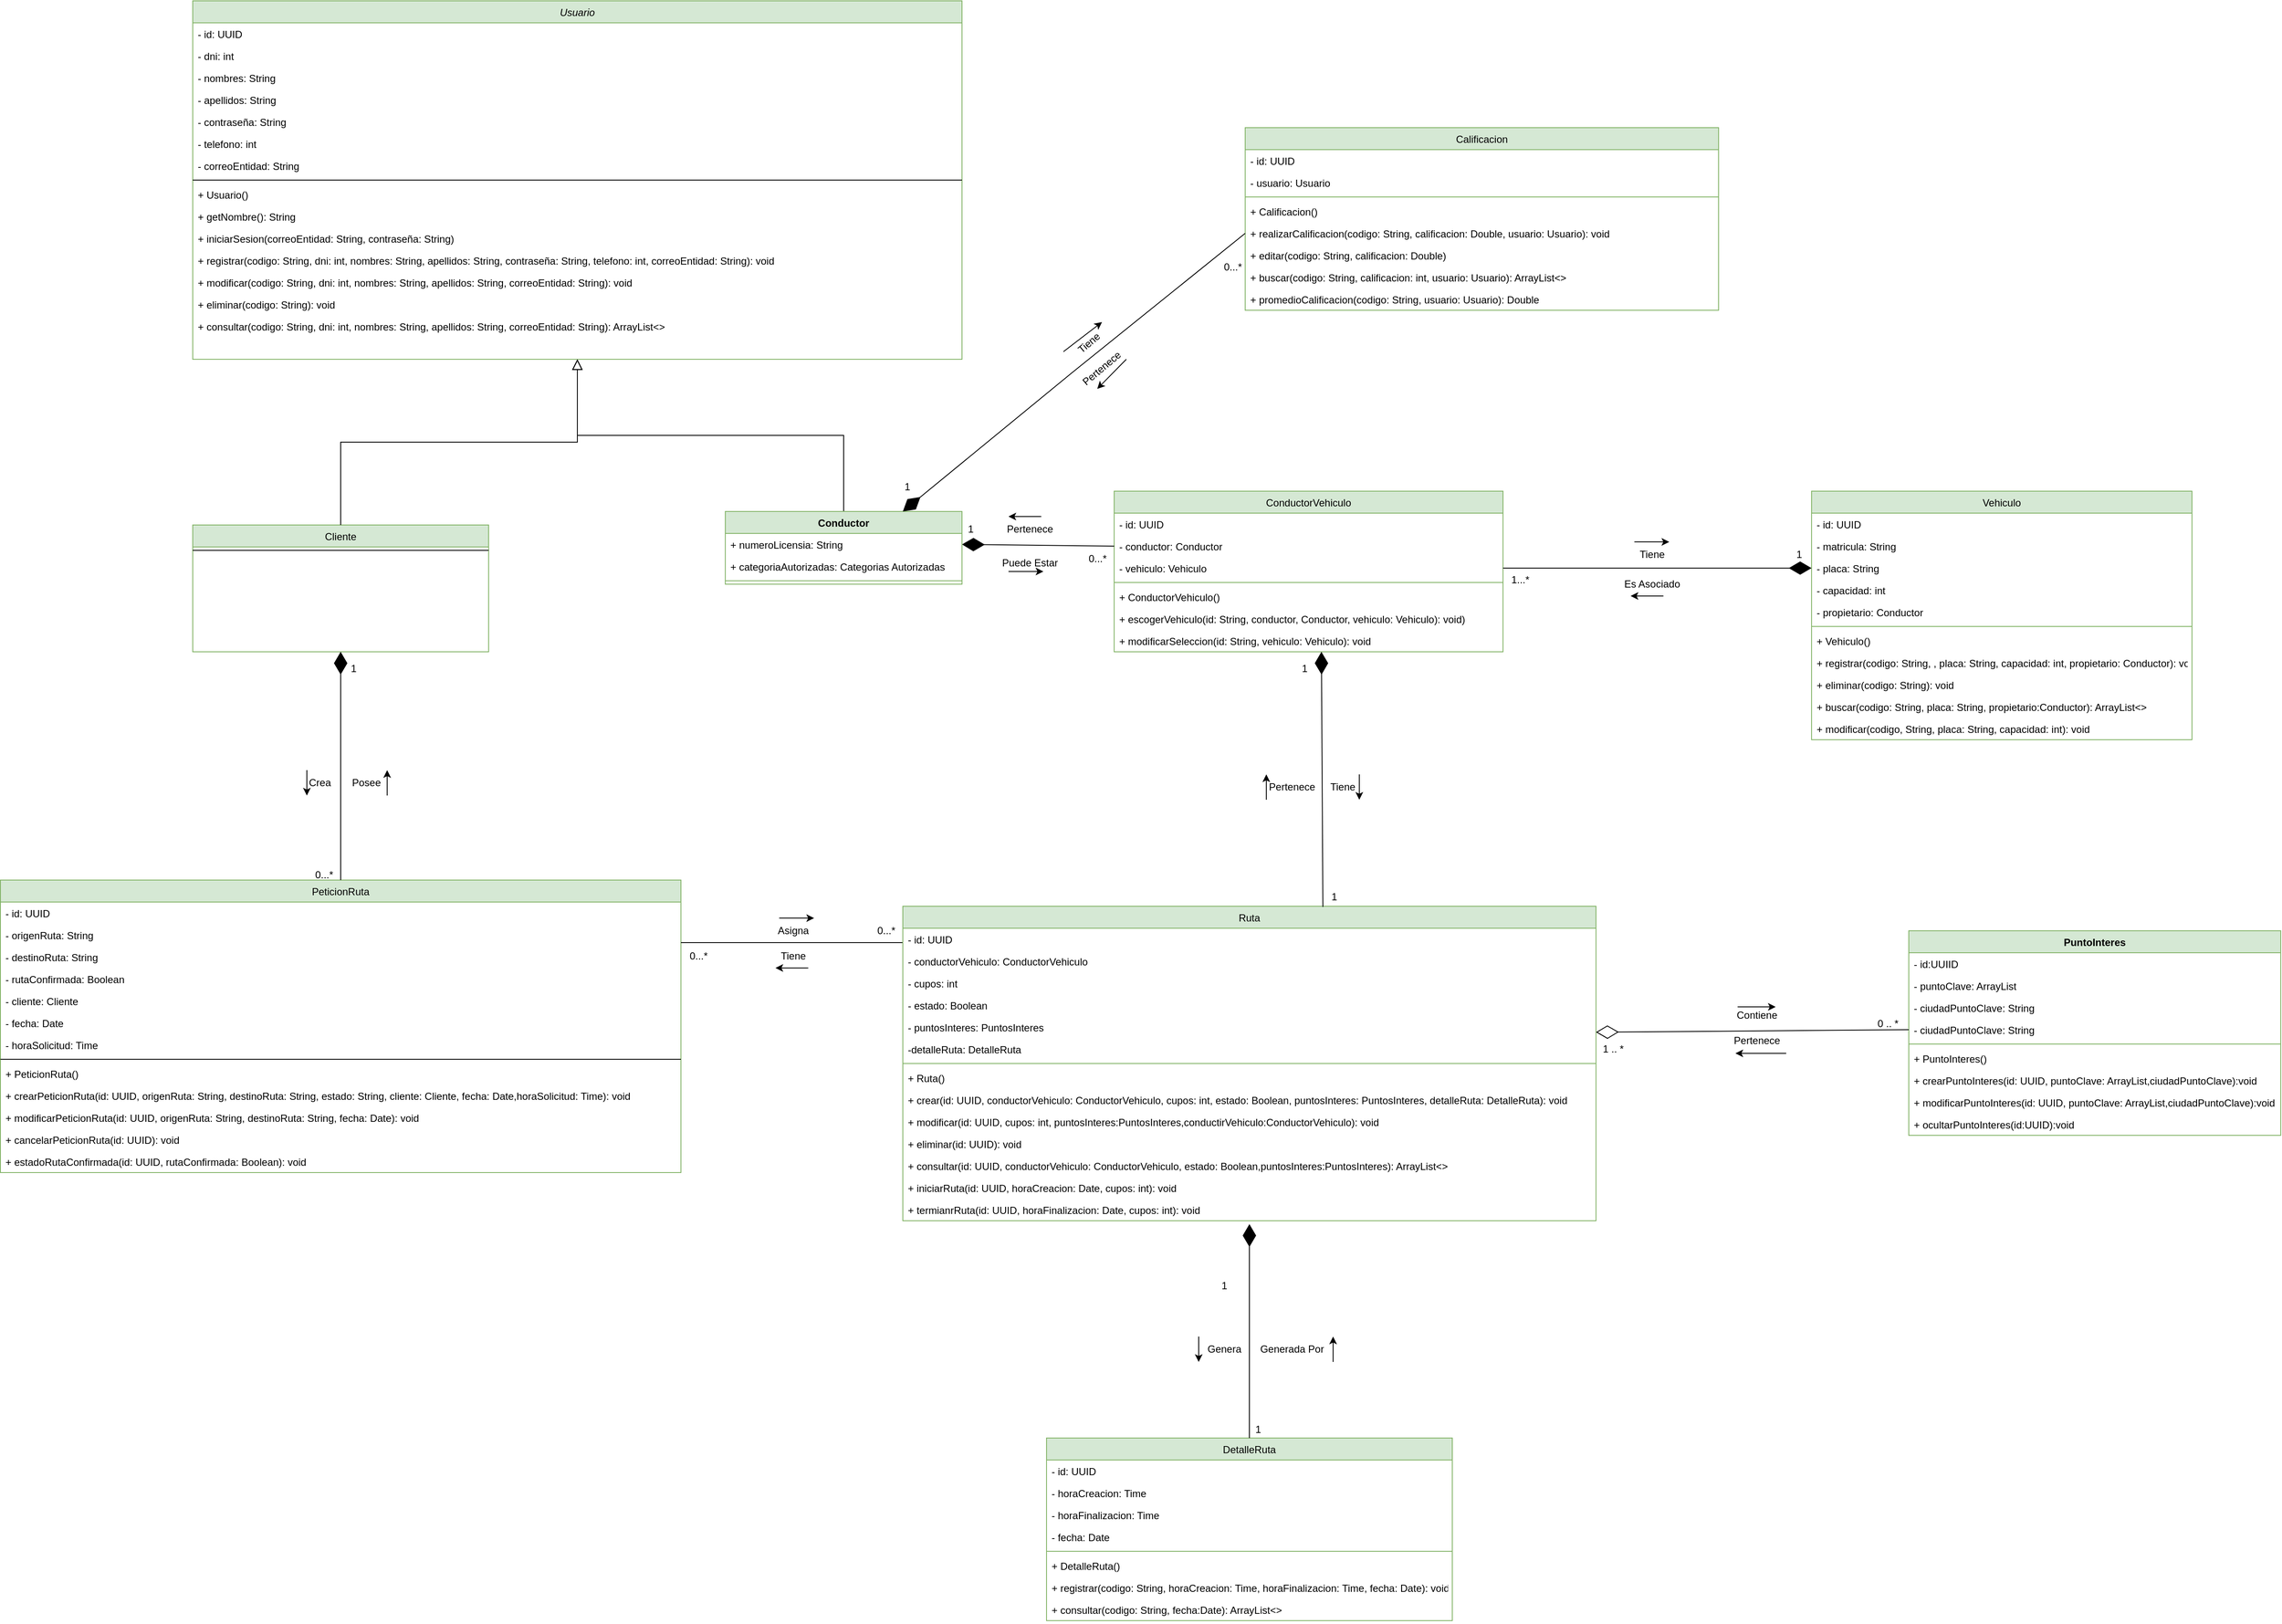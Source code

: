 <mxfile version="20.5.3" type="device"><diagram id="C5RBs43oDa-KdzZeNtuy" name="Page-1"><mxGraphModel dx="5303" dy="2088" grid="1" gridSize="10" guides="1" tooltips="1" connect="1" arrows="1" fold="1" page="1" pageScale="1" pageWidth="827" pageHeight="1169" math="0" shadow="0"><root><mxCell id="WIyWlLk6GJQsqaUBKTNV-0"/><mxCell id="WIyWlLk6GJQsqaUBKTNV-1" parent="WIyWlLk6GJQsqaUBKTNV-0"/><mxCell id="zkfFHV4jXpPFQw0GAbJ--0" value="Usuario" style="swimlane;fontStyle=2;align=center;verticalAlign=top;childLayout=stackLayout;horizontal=1;startSize=26;horizontalStack=0;resizeParent=1;resizeLast=0;collapsible=1;marginBottom=0;rounded=0;shadow=0;strokeWidth=1;fillColor=#d5e8d4;strokeColor=#82b366;" parent="WIyWlLk6GJQsqaUBKTNV-1" vertex="1"><mxGeometry x="-530" y="120" width="910" height="424" as="geometry"><mxRectangle x="230" y="140" width="160" height="26" as="alternateBounds"/></mxGeometry></mxCell><mxCell id="zkfFHV4jXpPFQw0GAbJ--1" value="- id: UUID" style="text;align=left;verticalAlign=top;spacingLeft=4;spacingRight=4;overflow=hidden;rotatable=0;points=[[0,0.5],[1,0.5]];portConstraint=eastwest;" parent="zkfFHV4jXpPFQw0GAbJ--0" vertex="1"><mxGeometry y="26" width="910" height="26" as="geometry"/></mxCell><mxCell id="zkfFHV4jXpPFQw0GAbJ--2" value="- dni: int" style="text;align=left;verticalAlign=top;spacingLeft=4;spacingRight=4;overflow=hidden;rotatable=0;points=[[0,0.5],[1,0.5]];portConstraint=eastwest;rounded=0;shadow=0;html=0;" parent="zkfFHV4jXpPFQw0GAbJ--0" vertex="1"><mxGeometry y="52" width="910" height="26" as="geometry"/></mxCell><mxCell id="zkfFHV4jXpPFQw0GAbJ--3" value="- nombres: String" style="text;align=left;verticalAlign=top;spacingLeft=4;spacingRight=4;overflow=hidden;rotatable=0;points=[[0,0.5],[1,0.5]];portConstraint=eastwest;rounded=0;shadow=0;html=0;" parent="zkfFHV4jXpPFQw0GAbJ--0" vertex="1"><mxGeometry y="78" width="910" height="26" as="geometry"/></mxCell><mxCell id="3R-56F1_WHRAlSEhKYHR-0" value="- apellidos: String" style="text;align=left;verticalAlign=top;spacingLeft=4;spacingRight=4;overflow=hidden;rotatable=0;points=[[0,0.5],[1,0.5]];portConstraint=eastwest;rounded=0;shadow=0;html=0;" parent="zkfFHV4jXpPFQw0GAbJ--0" vertex="1"><mxGeometry y="104" width="910" height="26" as="geometry"/></mxCell><mxCell id="3R-56F1_WHRAlSEhKYHR-1" value="- contraseña: String" style="text;align=left;verticalAlign=top;spacingLeft=4;spacingRight=4;overflow=hidden;rotatable=0;points=[[0,0.5],[1,0.5]];portConstraint=eastwest;rounded=0;shadow=0;html=0;" parent="zkfFHV4jXpPFQw0GAbJ--0" vertex="1"><mxGeometry y="130" width="910" height="26" as="geometry"/></mxCell><mxCell id="3R-56F1_WHRAlSEhKYHR-3" value="- telefono: int" style="text;align=left;verticalAlign=top;spacingLeft=4;spacingRight=4;overflow=hidden;rotatable=0;points=[[0,0.5],[1,0.5]];portConstraint=eastwest;rounded=0;shadow=0;html=0;" parent="zkfFHV4jXpPFQw0GAbJ--0" vertex="1"><mxGeometry y="156" width="910" height="26" as="geometry"/></mxCell><mxCell id="3R-56F1_WHRAlSEhKYHR-4" value="- correoEntidad: String" style="text;align=left;verticalAlign=top;spacingLeft=4;spacingRight=4;overflow=hidden;rotatable=0;points=[[0,0.5],[1,0.5]];portConstraint=eastwest;rounded=0;shadow=0;html=0;" parent="zkfFHV4jXpPFQw0GAbJ--0" vertex="1"><mxGeometry y="182" width="910" height="26" as="geometry"/></mxCell><mxCell id="zkfFHV4jXpPFQw0GAbJ--4" value="" style="line;html=1;strokeWidth=1;align=left;verticalAlign=middle;spacingTop=-1;spacingLeft=3;spacingRight=3;rotatable=0;labelPosition=right;points=[];portConstraint=eastwest;" parent="zkfFHV4jXpPFQw0GAbJ--0" vertex="1"><mxGeometry y="208" width="910" height="8" as="geometry"/></mxCell><mxCell id="zkfFHV4jXpPFQw0GAbJ--5" value="+ Usuario()" style="text;align=left;verticalAlign=top;spacingLeft=4;spacingRight=4;overflow=hidden;rotatable=0;points=[[0,0.5],[1,0.5]];portConstraint=eastwest;" parent="zkfFHV4jXpPFQw0GAbJ--0" vertex="1"><mxGeometry y="216" width="910" height="26" as="geometry"/></mxCell><mxCell id="3R-56F1_WHRAlSEhKYHR-6" value="+ getNombre(): String" style="text;align=left;verticalAlign=top;spacingLeft=4;spacingRight=4;overflow=hidden;rotatable=0;points=[[0,0.5],[1,0.5]];portConstraint=eastwest;" parent="zkfFHV4jXpPFQw0GAbJ--0" vertex="1"><mxGeometry y="242" width="910" height="26" as="geometry"/></mxCell><mxCell id="3R-56F1_WHRAlSEhKYHR-15" value="+ iniciarSesion(correoEntidad: String, contraseña: String)" style="text;align=left;verticalAlign=top;spacingLeft=4;spacingRight=4;overflow=hidden;rotatable=0;points=[[0,0.5],[1,0.5]];portConstraint=eastwest;" parent="zkfFHV4jXpPFQw0GAbJ--0" vertex="1"><mxGeometry y="268" width="910" height="26" as="geometry"/></mxCell><mxCell id="3R-56F1_WHRAlSEhKYHR-7" value="+ registrar(codigo: String, dni: int, nombres: String, apellidos: String, contraseña: String, telefono: int, correoEntidad: String): void" style="text;align=left;verticalAlign=top;spacingLeft=4;spacingRight=4;overflow=hidden;rotatable=0;points=[[0,0.5],[1,0.5]];portConstraint=eastwest;" parent="zkfFHV4jXpPFQw0GAbJ--0" vertex="1"><mxGeometry y="294" width="910" height="26" as="geometry"/></mxCell><mxCell id="3R-56F1_WHRAlSEhKYHR-9" value="+ modificar(codigo: String, dni: int, nombres: String, apellidos: String, correoEntidad: String): void" style="text;align=left;verticalAlign=top;spacingLeft=4;spacingRight=4;overflow=hidden;rotatable=0;points=[[0,0.5],[1,0.5]];portConstraint=eastwest;" parent="zkfFHV4jXpPFQw0GAbJ--0" vertex="1"><mxGeometry y="320" width="910" height="26" as="geometry"/></mxCell><mxCell id="3R-56F1_WHRAlSEhKYHR-8" value="+ eliminar(codigo: String): void" style="text;align=left;verticalAlign=top;spacingLeft=4;spacingRight=4;overflow=hidden;rotatable=0;points=[[0,0.5],[1,0.5]];portConstraint=eastwest;" parent="zkfFHV4jXpPFQw0GAbJ--0" vertex="1"><mxGeometry y="346" width="910" height="26" as="geometry"/></mxCell><mxCell id="3R-56F1_WHRAlSEhKYHR-10" value="+ consultar(codigo: String, dni: int, nombres: String, apellidos: String, correoEntidad: String): ArrayList&lt;&gt;" style="text;align=left;verticalAlign=top;spacingLeft=4;spacingRight=4;overflow=hidden;rotatable=0;points=[[0,0.5],[1,0.5]];portConstraint=eastwest;" parent="zkfFHV4jXpPFQw0GAbJ--0" vertex="1"><mxGeometry y="372" width="910" height="26" as="geometry"/></mxCell><mxCell id="zkfFHV4jXpPFQw0GAbJ--6" value="Cliente" style="swimlane;fontStyle=0;align=center;verticalAlign=top;childLayout=stackLayout;horizontal=1;startSize=26;horizontalStack=0;resizeParent=1;resizeLast=0;collapsible=1;marginBottom=0;rounded=0;shadow=0;strokeWidth=1;fillColor=#d5e8d4;strokeColor=#82b366;" parent="WIyWlLk6GJQsqaUBKTNV-1" vertex="1"><mxGeometry x="-530" y="740" width="350" height="150" as="geometry"><mxRectangle x="130" y="380" width="160" height="26" as="alternateBounds"/></mxGeometry></mxCell><mxCell id="zkfFHV4jXpPFQw0GAbJ--9" value="" style="line;html=1;strokeWidth=1;align=left;verticalAlign=middle;spacingTop=-1;spacingLeft=3;spacingRight=3;rotatable=0;labelPosition=right;points=[];portConstraint=eastwest;" parent="zkfFHV4jXpPFQw0GAbJ--6" vertex="1"><mxGeometry y="26" width="350" height="8" as="geometry"/></mxCell><mxCell id="zkfFHV4jXpPFQw0GAbJ--12" value="" style="endArrow=block;endSize=10;endFill=0;shadow=0;strokeWidth=1;rounded=0;edgeStyle=elbowEdgeStyle;elbow=vertical;" parent="WIyWlLk6GJQsqaUBKTNV-1" source="zkfFHV4jXpPFQw0GAbJ--6" target="zkfFHV4jXpPFQw0GAbJ--0" edge="1"><mxGeometry width="160" relative="1" as="geometry"><mxPoint x="200" y="203" as="sourcePoint"/><mxPoint x="200" y="203" as="targetPoint"/></mxGeometry></mxCell><mxCell id="zkfFHV4jXpPFQw0GAbJ--16" value="" style="endArrow=block;endSize=10;endFill=0;shadow=0;strokeWidth=1;rounded=0;edgeStyle=elbowEdgeStyle;elbow=vertical;exitX=0.5;exitY=0;exitDx=0;exitDy=0;" parent="WIyWlLk6GJQsqaUBKTNV-1" source="3qXizPnFbH6airNaKac8-0" target="zkfFHV4jXpPFQw0GAbJ--0" edge="1"><mxGeometry width="160" relative="1" as="geometry"><mxPoint x="300.0" y="740" as="sourcePoint"/><mxPoint x="310" y="271" as="targetPoint"/></mxGeometry></mxCell><mxCell id="zkfFHV4jXpPFQw0GAbJ--17" value="PeticionRuta" style="swimlane;fontStyle=0;align=center;verticalAlign=top;childLayout=stackLayout;horizontal=1;startSize=26;horizontalStack=0;resizeParent=1;resizeLast=0;collapsible=1;marginBottom=0;rounded=0;shadow=0;strokeWidth=1;fillColor=#d5e8d4;strokeColor=#82b366;" parent="WIyWlLk6GJQsqaUBKTNV-1" vertex="1"><mxGeometry x="-757.5" y="1160" width="805" height="346" as="geometry"><mxRectangle x="550" y="140" width="160" height="26" as="alternateBounds"/></mxGeometry></mxCell><mxCell id="zkfFHV4jXpPFQw0GAbJ--18" value="- id: UUID" style="text;align=left;verticalAlign=top;spacingLeft=4;spacingRight=4;overflow=hidden;rotatable=0;points=[[0,0.5],[1,0.5]];portConstraint=eastwest;" parent="zkfFHV4jXpPFQw0GAbJ--17" vertex="1"><mxGeometry y="26" width="805" height="26" as="geometry"/></mxCell><mxCell id="zkfFHV4jXpPFQw0GAbJ--19" value="- origenRuta: String" style="text;align=left;verticalAlign=top;spacingLeft=4;spacingRight=4;overflow=hidden;rotatable=0;points=[[0,0.5],[1,0.5]];portConstraint=eastwest;rounded=0;shadow=0;html=0;" parent="zkfFHV4jXpPFQw0GAbJ--17" vertex="1"><mxGeometry y="52" width="805" height="26" as="geometry"/></mxCell><mxCell id="zkfFHV4jXpPFQw0GAbJ--20" value="- destinoRuta: String     &#10;    &#10;" style="text;align=left;verticalAlign=top;spacingLeft=4;spacingRight=4;overflow=hidden;rotatable=0;points=[[0,0.5],[1,0.5]];portConstraint=eastwest;rounded=0;shadow=0;html=0;" parent="zkfFHV4jXpPFQw0GAbJ--17" vertex="1"><mxGeometry y="78" width="805" height="26" as="geometry"/></mxCell><mxCell id="zkfFHV4jXpPFQw0GAbJ--21" value="- rutaConfirmada: Boolean" style="text;align=left;verticalAlign=top;spacingLeft=4;spacingRight=4;overflow=hidden;rotatable=0;points=[[0,0.5],[1,0.5]];portConstraint=eastwest;rounded=0;shadow=0;html=0;" parent="zkfFHV4jXpPFQw0GAbJ--17" vertex="1"><mxGeometry y="104" width="805" height="26" as="geometry"/></mxCell><mxCell id="uch-kw_WFLSVAA18YsrX-3" value="- cliente: Cliente" style="text;align=left;verticalAlign=top;spacingLeft=4;spacingRight=4;overflow=hidden;rotatable=0;points=[[0,0.5],[1,0.5]];portConstraint=eastwest;rounded=0;shadow=0;html=0;" parent="zkfFHV4jXpPFQw0GAbJ--17" vertex="1"><mxGeometry y="130" width="805" height="26" as="geometry"/></mxCell><mxCell id="3qXizPnFbH6airNaKac8-11" value="- fecha: Date" style="text;align=left;verticalAlign=top;spacingLeft=4;spacingRight=4;overflow=hidden;rotatable=0;points=[[0,0.5],[1,0.5]];portConstraint=eastwest;rounded=0;shadow=0;html=0;" vertex="1" parent="zkfFHV4jXpPFQw0GAbJ--17"><mxGeometry y="156" width="805" height="26" as="geometry"/></mxCell><mxCell id="uch-kw_WFLSVAA18YsrX-4" value="- horaSolicitud: Time" style="text;align=left;verticalAlign=top;spacingLeft=4;spacingRight=4;overflow=hidden;rotatable=0;points=[[0,0.5],[1,0.5]];portConstraint=eastwest;rounded=0;shadow=0;html=0;" parent="zkfFHV4jXpPFQw0GAbJ--17" vertex="1"><mxGeometry y="182" width="805" height="26" as="geometry"/></mxCell><mxCell id="zkfFHV4jXpPFQw0GAbJ--23" value="" style="line;html=1;strokeWidth=1;align=left;verticalAlign=middle;spacingTop=-1;spacingLeft=3;spacingRight=3;rotatable=0;labelPosition=right;points=[];portConstraint=eastwest;" parent="zkfFHV4jXpPFQw0GAbJ--17" vertex="1"><mxGeometry y="208" width="805" height="8" as="geometry"/></mxCell><mxCell id="uch-kw_WFLSVAA18YsrX-7" value="+ PeticionRuta()" style="text;align=left;verticalAlign=top;spacingLeft=4;spacingRight=4;overflow=hidden;rotatable=0;points=[[0,0.5],[1,0.5]];portConstraint=eastwest;" parent="zkfFHV4jXpPFQw0GAbJ--17" vertex="1"><mxGeometry y="216" width="805" height="26" as="geometry"/></mxCell><mxCell id="zkfFHV4jXpPFQw0GAbJ--24" value="+ crearPeticionRuta(id: UUID, origenRuta: String, destinoRuta: String, estado: String, cliente: Cliente, fecha: Date,horaSolicitud: Time): void" style="text;align=left;verticalAlign=top;spacingLeft=4;spacingRight=4;overflow=hidden;rotatable=0;points=[[0,0.5],[1,0.5]];portConstraint=eastwest;" parent="zkfFHV4jXpPFQw0GAbJ--17" vertex="1"><mxGeometry y="242" width="805" height="26" as="geometry"/></mxCell><mxCell id="zkfFHV4jXpPFQw0GAbJ--25" value="+ modificarPeticionRuta(id: UUID, origenRuta: String, destinoRuta: String, fecha: Date): void" style="text;align=left;verticalAlign=top;spacingLeft=4;spacingRight=4;overflow=hidden;rotatable=0;points=[[0,0.5],[1,0.5]];portConstraint=eastwest;" parent="zkfFHV4jXpPFQw0GAbJ--17" vertex="1"><mxGeometry y="268" width="805" height="26" as="geometry"/></mxCell><mxCell id="uch-kw_WFLSVAA18YsrX-5" value="+ cancelarPeticionRuta(id: UUID): void" style="text;align=left;verticalAlign=top;spacingLeft=4;spacingRight=4;overflow=hidden;rotatable=0;points=[[0,0.5],[1,0.5]];portConstraint=eastwest;" parent="zkfFHV4jXpPFQw0GAbJ--17" vertex="1"><mxGeometry y="294" width="805" height="26" as="geometry"/></mxCell><mxCell id="uch-kw_WFLSVAA18YsrX-6" value="+ estadoRutaConfirmada(id: UUID, rutaConfirmada: Boolean): void" style="text;align=left;verticalAlign=top;spacingLeft=4;spacingRight=4;overflow=hidden;rotatable=0;points=[[0,0.5],[1,0.5]];portConstraint=eastwest;" parent="zkfFHV4jXpPFQw0GAbJ--17" vertex="1"><mxGeometry y="320" width="805" height="26" as="geometry"/></mxCell><mxCell id="3R-56F1_WHRAlSEhKYHR-16" value="" style="endArrow=diamondThin;endFill=1;endSize=24;html=1;rounded=0;exitX=0.5;exitY=0;exitDx=0;exitDy=0;entryX=0.5;entryY=1;entryDx=0;entryDy=0;" parent="WIyWlLk6GJQsqaUBKTNV-1" source="zkfFHV4jXpPFQw0GAbJ--17" target="zkfFHV4jXpPFQw0GAbJ--6" edge="1"><mxGeometry width="160" relative="1" as="geometry"><mxPoint x="-430" y="1070" as="sourcePoint"/><mxPoint x="-300" y="940" as="targetPoint"/></mxGeometry></mxCell><mxCell id="3R-56F1_WHRAlSEhKYHR-17" value="1" style="text;html=1;align=center;verticalAlign=middle;resizable=0;points=[];autosize=1;strokeColor=none;fillColor=none;" parent="WIyWlLk6GJQsqaUBKTNV-1" vertex="1"><mxGeometry x="-355" y="895" width="30" height="30" as="geometry"/></mxCell><mxCell id="3R-56F1_WHRAlSEhKYHR-18" value="0...*" style="text;html=1;align=center;verticalAlign=middle;resizable=0;points=[];autosize=1;strokeColor=none;fillColor=none;" parent="WIyWlLk6GJQsqaUBKTNV-1" vertex="1"><mxGeometry x="-395" y="1139" width="40" height="30" as="geometry"/></mxCell><mxCell id="3R-56F1_WHRAlSEhKYHR-19" value="Crea" style="text;html=1;align=center;verticalAlign=middle;resizable=0;points=[];autosize=1;strokeColor=none;fillColor=none;" parent="WIyWlLk6GJQsqaUBKTNV-1" vertex="1"><mxGeometry x="-405" y="1030" width="50" height="30" as="geometry"/></mxCell><mxCell id="uch-kw_WFLSVAA18YsrX-0" value="Posee" style="text;html=1;align=center;verticalAlign=middle;resizable=0;points=[];autosize=1;strokeColor=none;fillColor=none;" parent="WIyWlLk6GJQsqaUBKTNV-1" vertex="1"><mxGeometry x="-355" y="1030" width="60" height="30" as="geometry"/></mxCell><mxCell id="uch-kw_WFLSVAA18YsrX-1" value="" style="endArrow=classic;html=1;rounded=0;" parent="WIyWlLk6GJQsqaUBKTNV-1" edge="1"><mxGeometry width="50" height="50" relative="1" as="geometry"><mxPoint x="-300" y="1060" as="sourcePoint"/><mxPoint x="-300" y="1030" as="targetPoint"/></mxGeometry></mxCell><mxCell id="uch-kw_WFLSVAA18YsrX-2" value="" style="endArrow=classic;html=1;rounded=0;" parent="WIyWlLk6GJQsqaUBKTNV-1" edge="1"><mxGeometry width="50" height="50" relative="1" as="geometry"><mxPoint x="-395" y="1030" as="sourcePoint"/><mxPoint x="-395" y="1060" as="targetPoint"/></mxGeometry></mxCell><mxCell id="uch-kw_WFLSVAA18YsrX-12" value="" style="line;strokeWidth=1;fillColor=none;align=left;verticalAlign=middle;spacingTop=-1;spacingLeft=3;spacingRight=3;rotatable=0;labelPosition=right;points=[];portConstraint=eastwest;strokeColor=inherit;" parent="WIyWlLk6GJQsqaUBKTNV-1" vertex="1"><mxGeometry x="47.5" y="1230" width="262.5" height="8" as="geometry"/></mxCell><mxCell id="uch-kw_WFLSVAA18YsrX-13" value="Asigna" style="text;html=1;align=center;verticalAlign=middle;resizable=0;points=[];autosize=1;strokeColor=none;fillColor=none;" parent="WIyWlLk6GJQsqaUBKTNV-1" vertex="1"><mxGeometry x="150" y="1205" width="60" height="30" as="geometry"/></mxCell><mxCell id="uch-kw_WFLSVAA18YsrX-14" value="Tiene" style="text;html=1;align=center;verticalAlign=middle;resizable=0;points=[];autosize=1;strokeColor=none;fillColor=none;" parent="WIyWlLk6GJQsqaUBKTNV-1" vertex="1"><mxGeometry x="155" y="1235" width="50" height="30" as="geometry"/></mxCell><mxCell id="uch-kw_WFLSVAA18YsrX-16" value="" style="endArrow=classic;html=1;rounded=0;" parent="WIyWlLk6GJQsqaUBKTNV-1" edge="1"><mxGeometry width="50" height="50" relative="1" as="geometry"><mxPoint x="163.75" y="1205" as="sourcePoint"/><mxPoint x="205" y="1205" as="targetPoint"/></mxGeometry></mxCell><mxCell id="uch-kw_WFLSVAA18YsrX-17" value="0...*" style="text;html=1;align=center;verticalAlign=middle;resizable=0;points=[];autosize=1;strokeColor=none;fillColor=none;" parent="WIyWlLk6GJQsqaUBKTNV-1" vertex="1"><mxGeometry x="270" y="1205" width="40" height="30" as="geometry"/></mxCell><mxCell id="uch-kw_WFLSVAA18YsrX-18" value="0...*" style="text;html=1;align=center;verticalAlign=middle;resizable=0;points=[];autosize=1;strokeColor=none;fillColor=none;" parent="WIyWlLk6GJQsqaUBKTNV-1" vertex="1"><mxGeometry x="47.5" y="1235" width="40" height="30" as="geometry"/></mxCell><mxCell id="uch-kw_WFLSVAA18YsrX-19" value="" style="endArrow=classic;html=1;rounded=0;" parent="WIyWlLk6GJQsqaUBKTNV-1" edge="1"><mxGeometry width="50" height="50" relative="1" as="geometry"><mxPoint x="198.13" y="1264" as="sourcePoint"/><mxPoint x="159.38" y="1264" as="targetPoint"/></mxGeometry></mxCell><mxCell id="uch-kw_WFLSVAA18YsrX-20" value="Ruta" style="swimlane;fontStyle=0;align=center;verticalAlign=top;childLayout=stackLayout;horizontal=1;startSize=26;horizontalStack=0;resizeParent=1;resizeParentMax=0;resizeLast=0;collapsible=1;marginBottom=0;fillColor=#d5e8d4;strokeColor=#82b366;" parent="WIyWlLk6GJQsqaUBKTNV-1" vertex="1"><mxGeometry x="310" y="1191" width="820" height="372" as="geometry"/></mxCell><mxCell id="uch-kw_WFLSVAA18YsrX-21" value="- id: UUID" style="text;strokeColor=none;fillColor=none;align=left;verticalAlign=top;spacingLeft=4;spacingRight=4;overflow=hidden;rotatable=0;points=[[0,0.5],[1,0.5]];portConstraint=eastwest;" parent="uch-kw_WFLSVAA18YsrX-20" vertex="1"><mxGeometry y="26" width="820" height="26" as="geometry"/></mxCell><mxCell id="uch-kw_WFLSVAA18YsrX-24" value="- conductorVehiculo: ConductorVehiculo" style="text;strokeColor=none;fillColor=none;align=left;verticalAlign=top;spacingLeft=4;spacingRight=4;overflow=hidden;rotatable=0;points=[[0,0.5],[1,0.5]];portConstraint=eastwest;" parent="uch-kw_WFLSVAA18YsrX-20" vertex="1"><mxGeometry y="52" width="820" height="26" as="geometry"/></mxCell><mxCell id="uch-kw_WFLSVAA18YsrX-25" value="- cupos: int" style="text;strokeColor=none;fillColor=none;align=left;verticalAlign=top;spacingLeft=4;spacingRight=4;overflow=hidden;rotatable=0;points=[[0,0.5],[1,0.5]];portConstraint=eastwest;" parent="uch-kw_WFLSVAA18YsrX-20" vertex="1"><mxGeometry y="78" width="820" height="26" as="geometry"/></mxCell><mxCell id="uch-kw_WFLSVAA18YsrX-28" value="- estado: Boolean" style="text;strokeColor=none;fillColor=none;align=left;verticalAlign=top;spacingLeft=4;spacingRight=4;overflow=hidden;rotatable=0;points=[[0,0.5],[1,0.5]];portConstraint=eastwest;" parent="uch-kw_WFLSVAA18YsrX-20" vertex="1"><mxGeometry y="104" width="820" height="26" as="geometry"/></mxCell><mxCell id="3qXizPnFbH6airNaKac8-28" value="- puntosInteres: PuntosInteres" style="text;strokeColor=none;fillColor=none;align=left;verticalAlign=top;spacingLeft=4;spacingRight=4;overflow=hidden;rotatable=0;points=[[0,0.5],[1,0.5]];portConstraint=eastwest;" vertex="1" parent="uch-kw_WFLSVAA18YsrX-20"><mxGeometry y="130" width="820" height="26" as="geometry"/></mxCell><mxCell id="uch-kw_WFLSVAA18YsrX-29" value="-detalleRuta: DetalleRuta" style="text;strokeColor=none;fillColor=none;align=left;verticalAlign=top;spacingLeft=4;spacingRight=4;overflow=hidden;rotatable=0;points=[[0,0.5],[1,0.5]];portConstraint=eastwest;" parent="uch-kw_WFLSVAA18YsrX-20" vertex="1"><mxGeometry y="156" width="820" height="26" as="geometry"/></mxCell><mxCell id="uch-kw_WFLSVAA18YsrX-22" value="" style="line;strokeWidth=1;fillColor=none;align=left;verticalAlign=middle;spacingTop=-1;spacingLeft=3;spacingRight=3;rotatable=0;labelPosition=right;points=[];portConstraint=eastwest;strokeColor=inherit;" parent="uch-kw_WFLSVAA18YsrX-20" vertex="1"><mxGeometry y="182" width="820" height="8" as="geometry"/></mxCell><mxCell id="uch-kw_WFLSVAA18YsrX-23" value="+ Ruta()" style="text;strokeColor=none;fillColor=none;align=left;verticalAlign=top;spacingLeft=4;spacingRight=4;overflow=hidden;rotatable=0;points=[[0,0.5],[1,0.5]];portConstraint=eastwest;" parent="uch-kw_WFLSVAA18YsrX-20" vertex="1"><mxGeometry y="190" width="820" height="26" as="geometry"/></mxCell><mxCell id="uch-kw_WFLSVAA18YsrX-31" value="+ crear(id: UUID, conductorVehiculo: ConductorVehiculo, cupos: int, estado: Boolean, puntosInteres: PuntosInteres, detalleRuta: DetalleRuta): void" style="text;strokeColor=none;fillColor=none;align=left;verticalAlign=top;spacingLeft=4;spacingRight=4;overflow=hidden;rotatable=0;points=[[0,0.5],[1,0.5]];portConstraint=eastwest;" parent="uch-kw_WFLSVAA18YsrX-20" vertex="1"><mxGeometry y="216" width="820" height="26" as="geometry"/></mxCell><mxCell id="uch-kw_WFLSVAA18YsrX-32" value="+ modificar(id: UUID, cupos: int, puntosInteres:PuntosInteres,conductirVehiculo:ConductorVehiculo): void" style="text;strokeColor=none;fillColor=none;align=left;verticalAlign=top;spacingLeft=4;spacingRight=4;overflow=hidden;rotatable=0;points=[[0,0.5],[1,0.5]];portConstraint=eastwest;" parent="uch-kw_WFLSVAA18YsrX-20" vertex="1"><mxGeometry y="242" width="820" height="26" as="geometry"/></mxCell><mxCell id="uch-kw_WFLSVAA18YsrX-33" value="+ eliminar(id: UUID): void" style="text;strokeColor=none;fillColor=none;align=left;verticalAlign=top;spacingLeft=4;spacingRight=4;overflow=hidden;rotatable=0;points=[[0,0.5],[1,0.5]];portConstraint=eastwest;" parent="uch-kw_WFLSVAA18YsrX-20" vertex="1"><mxGeometry y="268" width="820" height="26" as="geometry"/></mxCell><mxCell id="uch-kw_WFLSVAA18YsrX-34" value="+ consultar(id: UUID, conductorVehiculo: ConductorVehiculo, estado: Boolean,puntosInteres:PuntosInteres): ArrayList&lt;&gt;" style="text;strokeColor=none;fillColor=none;align=left;verticalAlign=top;spacingLeft=4;spacingRight=4;overflow=hidden;rotatable=0;points=[[0,0.5],[1,0.5]];portConstraint=eastwest;" parent="uch-kw_WFLSVAA18YsrX-20" vertex="1"><mxGeometry y="294" width="820" height="26" as="geometry"/></mxCell><mxCell id="uch-kw_WFLSVAA18YsrX-35" value="+ iniciarRuta(id: UUID, horaCreacion: Date, cupos: int): void" style="text;strokeColor=none;fillColor=none;align=left;verticalAlign=top;spacingLeft=4;spacingRight=4;overflow=hidden;rotatable=0;points=[[0,0.5],[1,0.5]];portConstraint=eastwest;" parent="uch-kw_WFLSVAA18YsrX-20" vertex="1"><mxGeometry y="320" width="820" height="26" as="geometry"/></mxCell><mxCell id="uch-kw_WFLSVAA18YsrX-36" value="+ termianrRuta(id: UUID, horaFinalizacion: Date, cupos: int): void" style="text;strokeColor=none;fillColor=none;align=left;verticalAlign=top;spacingLeft=4;spacingRight=4;overflow=hidden;rotatable=0;points=[[0,0.5],[1,0.5]];portConstraint=eastwest;" parent="uch-kw_WFLSVAA18YsrX-20" vertex="1"><mxGeometry y="346" width="820" height="26" as="geometry"/></mxCell><mxCell id="uch-kw_WFLSVAA18YsrX-55" value="ConductorVehiculo" style="swimlane;fontStyle=0;align=center;verticalAlign=top;childLayout=stackLayout;horizontal=1;startSize=26;horizontalStack=0;resizeParent=1;resizeParentMax=0;resizeLast=0;collapsible=1;marginBottom=0;fillColor=#d5e8d4;strokeColor=#82b366;" parent="WIyWlLk6GJQsqaUBKTNV-1" vertex="1"><mxGeometry x="560" y="700" width="460" height="190" as="geometry"/></mxCell><mxCell id="uch-kw_WFLSVAA18YsrX-56" value="- id: UUID" style="text;strokeColor=none;fillColor=none;align=left;verticalAlign=top;spacingLeft=4;spacingRight=4;overflow=hidden;rotatable=0;points=[[0,0.5],[1,0.5]];portConstraint=eastwest;" parent="uch-kw_WFLSVAA18YsrX-55" vertex="1"><mxGeometry y="26" width="460" height="26" as="geometry"/></mxCell><mxCell id="uch-kw_WFLSVAA18YsrX-59" value="- conductor: Conductor" style="text;strokeColor=none;fillColor=none;align=left;verticalAlign=top;spacingLeft=4;spacingRight=4;overflow=hidden;rotatable=0;points=[[0,0.5],[1,0.5]];portConstraint=eastwest;" parent="uch-kw_WFLSVAA18YsrX-55" vertex="1"><mxGeometry y="52" width="460" height="26" as="geometry"/></mxCell><mxCell id="uch-kw_WFLSVAA18YsrX-60" value="- vehiculo: Vehiculo" style="text;strokeColor=none;fillColor=none;align=left;verticalAlign=top;spacingLeft=4;spacingRight=4;overflow=hidden;rotatable=0;points=[[0,0.5],[1,0.5]];portConstraint=eastwest;" parent="uch-kw_WFLSVAA18YsrX-55" vertex="1"><mxGeometry y="78" width="460" height="26" as="geometry"/></mxCell><mxCell id="uch-kw_WFLSVAA18YsrX-57" value="" style="line;strokeWidth=1;fillColor=none;align=left;verticalAlign=middle;spacingTop=-1;spacingLeft=3;spacingRight=3;rotatable=0;labelPosition=right;points=[];portConstraint=eastwest;strokeColor=inherit;" parent="uch-kw_WFLSVAA18YsrX-55" vertex="1"><mxGeometry y="104" width="460" height="8" as="geometry"/></mxCell><mxCell id="uch-kw_WFLSVAA18YsrX-58" value="+ ConductorVehiculo()" style="text;strokeColor=none;fillColor=none;align=left;verticalAlign=top;spacingLeft=4;spacingRight=4;overflow=hidden;rotatable=0;points=[[0,0.5],[1,0.5]];portConstraint=eastwest;" parent="uch-kw_WFLSVAA18YsrX-55" vertex="1"><mxGeometry y="112" width="460" height="26" as="geometry"/></mxCell><mxCell id="uch-kw_WFLSVAA18YsrX-68" value="+ escogerVehiculo(id: String, conductor, Conductor, vehiculo: Vehiculo): void)" style="text;strokeColor=none;fillColor=none;align=left;verticalAlign=top;spacingLeft=4;spacingRight=4;overflow=hidden;rotatable=0;points=[[0,0.5],[1,0.5]];portConstraint=eastwest;" parent="uch-kw_WFLSVAA18YsrX-55" vertex="1"><mxGeometry y="138" width="460" height="26" as="geometry"/></mxCell><mxCell id="uch-kw_WFLSVAA18YsrX-69" value="+ modificarSeleccion(id: String, vehiculo: Vehiculo): void" style="text;strokeColor=none;fillColor=none;align=left;verticalAlign=top;spacingLeft=4;spacingRight=4;overflow=hidden;rotatable=0;points=[[0,0.5],[1,0.5]];portConstraint=eastwest;" parent="uch-kw_WFLSVAA18YsrX-55" vertex="1"><mxGeometry y="164" width="460" height="26" as="geometry"/></mxCell><mxCell id="uch-kw_WFLSVAA18YsrX-61" value="" style="endArrow=diamondThin;endFill=1;endSize=24;html=1;rounded=0;entryX=1;entryY=0.5;entryDx=0;entryDy=0;exitX=0;exitY=0.5;exitDx=0;exitDy=0;" parent="WIyWlLk6GJQsqaUBKTNV-1" source="uch-kw_WFLSVAA18YsrX-59" target="3qXizPnFbH6airNaKac8-4" edge="1"><mxGeometry width="160" relative="1" as="geometry"><mxPoint x="400" y="810" as="sourcePoint"/><mxPoint x="378.88" y="765.2" as="targetPoint"/></mxGeometry></mxCell><mxCell id="uch-kw_WFLSVAA18YsrX-62" value="Pertenece" style="text;html=1;align=center;verticalAlign=middle;resizable=0;points=[];autosize=1;strokeColor=none;fillColor=none;" parent="WIyWlLk6GJQsqaUBKTNV-1" vertex="1"><mxGeometry x="420" y="730" width="80" height="30" as="geometry"/></mxCell><mxCell id="uch-kw_WFLSVAA18YsrX-63" value="Puede Estar" style="text;html=1;align=center;verticalAlign=middle;resizable=0;points=[];autosize=1;strokeColor=none;fillColor=none;" parent="WIyWlLk6GJQsqaUBKTNV-1" vertex="1"><mxGeometry x="415" y="770" width="90" height="30" as="geometry"/></mxCell><mxCell id="uch-kw_WFLSVAA18YsrX-64" value="1" style="text;html=1;align=center;verticalAlign=middle;resizable=0;points=[];autosize=1;strokeColor=none;fillColor=none;" parent="WIyWlLk6GJQsqaUBKTNV-1" vertex="1"><mxGeometry x="375" y="730" width="30" height="30" as="geometry"/></mxCell><mxCell id="uch-kw_WFLSVAA18YsrX-65" value="0...*" style="text;html=1;align=center;verticalAlign=middle;resizable=0;points=[];autosize=1;strokeColor=none;fillColor=none;" parent="WIyWlLk6GJQsqaUBKTNV-1" vertex="1"><mxGeometry x="520" y="765" width="40" height="30" as="geometry"/></mxCell><mxCell id="uch-kw_WFLSVAA18YsrX-66" value="" style="endArrow=classic;html=1;rounded=0;" parent="WIyWlLk6GJQsqaUBKTNV-1" edge="1"><mxGeometry width="50" height="50" relative="1" as="geometry"><mxPoint x="435.0" y="795" as="sourcePoint"/><mxPoint x="476.25" y="795" as="targetPoint"/></mxGeometry></mxCell><mxCell id="uch-kw_WFLSVAA18YsrX-67" value="" style="endArrow=classic;html=1;rounded=0;" parent="WIyWlLk6GJQsqaUBKTNV-1" edge="1"><mxGeometry width="50" height="50" relative="1" as="geometry"><mxPoint x="473.75" y="730" as="sourcePoint"/><mxPoint x="435.0" y="730" as="targetPoint"/></mxGeometry></mxCell><mxCell id="uch-kw_WFLSVAA18YsrX-71" value="Vehiculo" style="swimlane;fontStyle=0;align=center;verticalAlign=top;childLayout=stackLayout;horizontal=1;startSize=26;horizontalStack=0;resizeParent=1;resizeParentMax=0;resizeLast=0;collapsible=1;marginBottom=0;fillColor=#d5e8d4;strokeColor=#82b366;" parent="WIyWlLk6GJQsqaUBKTNV-1" vertex="1"><mxGeometry x="1385" y="700" width="450" height="294" as="geometry"/></mxCell><mxCell id="uch-kw_WFLSVAA18YsrX-72" value="- id: UUID" style="text;strokeColor=none;fillColor=none;align=left;verticalAlign=top;spacingLeft=4;spacingRight=4;overflow=hidden;rotatable=0;points=[[0,0.5],[1,0.5]];portConstraint=eastwest;" parent="uch-kw_WFLSVAA18YsrX-71" vertex="1"><mxGeometry y="26" width="450" height="26" as="geometry"/></mxCell><mxCell id="uch-kw_WFLSVAA18YsrX-76" value="- matricula: String" style="text;strokeColor=none;fillColor=none;align=left;verticalAlign=top;spacingLeft=4;spacingRight=4;overflow=hidden;rotatable=0;points=[[0,0.5],[1,0.5]];portConstraint=eastwest;" parent="uch-kw_WFLSVAA18YsrX-71" vertex="1"><mxGeometry y="52" width="450" height="26" as="geometry"/></mxCell><mxCell id="uch-kw_WFLSVAA18YsrX-81" value="- placa: String" style="text;strokeColor=none;fillColor=none;align=left;verticalAlign=top;spacingLeft=4;spacingRight=4;overflow=hidden;rotatable=0;points=[[0,0.5],[1,0.5]];portConstraint=eastwest;" parent="uch-kw_WFLSVAA18YsrX-71" vertex="1"><mxGeometry y="78" width="450" height="26" as="geometry"/></mxCell><mxCell id="uch-kw_WFLSVAA18YsrX-83" value="- capacidad: int" style="text;strokeColor=none;fillColor=none;align=left;verticalAlign=top;spacingLeft=4;spacingRight=4;overflow=hidden;rotatable=0;points=[[0,0.5],[1,0.5]];portConstraint=eastwest;" parent="uch-kw_WFLSVAA18YsrX-71" vertex="1"><mxGeometry y="104" width="450" height="26" as="geometry"/></mxCell><mxCell id="3qXizPnFbH6airNaKac8-6" value="- propietario: Conductor" style="text;strokeColor=none;fillColor=none;align=left;verticalAlign=top;spacingLeft=4;spacingRight=4;overflow=hidden;rotatable=0;points=[[0,0.5],[1,0.5]];portConstraint=eastwest;" vertex="1" parent="uch-kw_WFLSVAA18YsrX-71"><mxGeometry y="130" width="450" height="26" as="geometry"/></mxCell><mxCell id="uch-kw_WFLSVAA18YsrX-73" value="" style="line;strokeWidth=1;fillColor=none;align=left;verticalAlign=middle;spacingTop=-1;spacingLeft=3;spacingRight=3;rotatable=0;labelPosition=right;points=[];portConstraint=eastwest;strokeColor=inherit;" parent="uch-kw_WFLSVAA18YsrX-71" vertex="1"><mxGeometry y="156" width="450" height="8" as="geometry"/></mxCell><mxCell id="uch-kw_WFLSVAA18YsrX-74" value="+ Vehiculo()" style="text;strokeColor=none;fillColor=none;align=left;verticalAlign=top;spacingLeft=4;spacingRight=4;overflow=hidden;rotatable=0;points=[[0,0.5],[1,0.5]];portConstraint=eastwest;" parent="uch-kw_WFLSVAA18YsrX-71" vertex="1"><mxGeometry y="164" width="450" height="26" as="geometry"/></mxCell><mxCell id="uch-kw_WFLSVAA18YsrX-84" value="+ registrar(codigo: String, , placa: String, capacidad: int, propietario: Conductor): void" style="text;strokeColor=none;fillColor=none;align=left;verticalAlign=top;spacingLeft=4;spacingRight=4;overflow=hidden;rotatable=0;points=[[0,0.5],[1,0.5]];portConstraint=eastwest;" parent="uch-kw_WFLSVAA18YsrX-71" vertex="1"><mxGeometry y="190" width="450" height="26" as="geometry"/></mxCell><mxCell id="uch-kw_WFLSVAA18YsrX-85" value="+ eliminar(codigo: String): void" style="text;strokeColor=none;fillColor=none;align=left;verticalAlign=top;spacingLeft=4;spacingRight=4;overflow=hidden;rotatable=0;points=[[0,0.5],[1,0.5]];portConstraint=eastwest;" parent="uch-kw_WFLSVAA18YsrX-71" vertex="1"><mxGeometry y="216" width="450" height="26" as="geometry"/></mxCell><mxCell id="uch-kw_WFLSVAA18YsrX-86" value="+ buscar(codigo: String, placa: String, propietario:Conductor): ArrayList&lt;&gt; " style="text;strokeColor=none;fillColor=none;align=left;verticalAlign=top;spacingLeft=4;spacingRight=4;overflow=hidden;rotatable=0;points=[[0,0.5],[1,0.5]];portConstraint=eastwest;" parent="uch-kw_WFLSVAA18YsrX-71" vertex="1"><mxGeometry y="242" width="450" height="26" as="geometry"/></mxCell><mxCell id="uch-kw_WFLSVAA18YsrX-87" value="+ modificar(codigo, String, placa: String, capacidad: int): void" style="text;strokeColor=none;fillColor=none;align=left;verticalAlign=top;spacingLeft=4;spacingRight=4;overflow=hidden;rotatable=0;points=[[0,0.5],[1,0.5]];portConstraint=eastwest;" parent="uch-kw_WFLSVAA18YsrX-71" vertex="1"><mxGeometry y="268" width="450" height="26" as="geometry"/></mxCell><mxCell id="uch-kw_WFLSVAA18YsrX-82" value="" style="endArrow=diamondThin;endFill=1;endSize=24;html=1;rounded=0;entryX=0;entryY=0.5;entryDx=0;entryDy=0;exitX=1;exitY=0.5;exitDx=0;exitDy=0;" parent="WIyWlLk6GJQsqaUBKTNV-1" source="uch-kw_WFLSVAA18YsrX-60" target="uch-kw_WFLSVAA18YsrX-81" edge="1"><mxGeometry width="160" relative="1" as="geometry"><mxPoint x="1030" y="730" as="sourcePoint"/><mxPoint x="1190" y="730" as="targetPoint"/></mxGeometry></mxCell><mxCell id="uch-kw_WFLSVAA18YsrX-89" value="Es Asociado" style="text;html=1;align=center;verticalAlign=middle;resizable=0;points=[];autosize=1;strokeColor=none;fillColor=none;" parent="WIyWlLk6GJQsqaUBKTNV-1" vertex="1"><mxGeometry x="1151" y="795" width="90" height="30" as="geometry"/></mxCell><mxCell id="uch-kw_WFLSVAA18YsrX-90" value="Tiene" style="text;html=1;align=center;verticalAlign=middle;resizable=0;points=[];autosize=1;strokeColor=none;fillColor=none;" parent="WIyWlLk6GJQsqaUBKTNV-1" vertex="1"><mxGeometry x="1171" y="760" width="50" height="30" as="geometry"/></mxCell><mxCell id="uch-kw_WFLSVAA18YsrX-91" value="" style="endArrow=classic;html=1;rounded=0;" parent="WIyWlLk6GJQsqaUBKTNV-1" edge="1"><mxGeometry width="50" height="50" relative="1" as="geometry"><mxPoint x="1209.75" y="824" as="sourcePoint"/><mxPoint x="1171" y="824" as="targetPoint"/></mxGeometry></mxCell><mxCell id="uch-kw_WFLSVAA18YsrX-92" value="" style="endArrow=classic;html=1;rounded=0;" parent="WIyWlLk6GJQsqaUBKTNV-1" edge="1"><mxGeometry width="50" height="50" relative="1" as="geometry"><mxPoint x="1175.38" y="760" as="sourcePoint"/><mxPoint x="1216.63" y="760" as="targetPoint"/></mxGeometry></mxCell><mxCell id="uch-kw_WFLSVAA18YsrX-93" value="1" style="text;html=1;align=center;verticalAlign=middle;resizable=0;points=[];autosize=1;strokeColor=none;fillColor=none;" parent="WIyWlLk6GJQsqaUBKTNV-1" vertex="1"><mxGeometry x="1355" y="760" width="30" height="30" as="geometry"/></mxCell><mxCell id="uch-kw_WFLSVAA18YsrX-94" value="1...*" style="text;html=1;align=center;verticalAlign=middle;resizable=0;points=[];autosize=1;strokeColor=none;fillColor=none;" parent="WIyWlLk6GJQsqaUBKTNV-1" vertex="1"><mxGeometry x="1020" y="790" width="40" height="30" as="geometry"/></mxCell><mxCell id="uch-kw_WFLSVAA18YsrX-115" value="DetalleRuta" style="swimlane;fontStyle=0;align=center;verticalAlign=top;childLayout=stackLayout;horizontal=1;startSize=26;horizontalStack=0;resizeParent=1;resizeParentMax=0;resizeLast=0;collapsible=1;marginBottom=0;fillColor=#d5e8d4;strokeColor=#82b366;" parent="WIyWlLk6GJQsqaUBKTNV-1" vertex="1"><mxGeometry x="480" y="1820" width="480" height="216" as="geometry"/></mxCell><mxCell id="uch-kw_WFLSVAA18YsrX-116" value="- id: UUID" style="text;strokeColor=none;fillColor=none;align=left;verticalAlign=top;spacingLeft=4;spacingRight=4;overflow=hidden;rotatable=0;points=[[0,0.5],[1,0.5]];portConstraint=eastwest;" parent="uch-kw_WFLSVAA18YsrX-115" vertex="1"><mxGeometry y="26" width="480" height="26" as="geometry"/></mxCell><mxCell id="3qXizPnFbH6airNaKac8-8" value="- horaCreacion: Time" style="text;strokeColor=none;fillColor=none;align=left;verticalAlign=top;spacingLeft=4;spacingRight=4;overflow=hidden;rotatable=0;points=[[0,0.5],[1,0.5]];portConstraint=eastwest;" vertex="1" parent="uch-kw_WFLSVAA18YsrX-115"><mxGeometry y="52" width="480" height="26" as="geometry"/></mxCell><mxCell id="3qXizPnFbH6airNaKac8-9" value="- horaFinalizacion: Time" style="text;strokeColor=none;fillColor=none;align=left;verticalAlign=top;spacingLeft=4;spacingRight=4;overflow=hidden;rotatable=0;points=[[0,0.5],[1,0.5]];portConstraint=eastwest;" vertex="1" parent="uch-kw_WFLSVAA18YsrX-115"><mxGeometry y="78" width="480" height="26" as="geometry"/></mxCell><mxCell id="3qXizPnFbH6airNaKac8-10" value="- fecha: Date" style="text;strokeColor=none;fillColor=none;align=left;verticalAlign=top;spacingLeft=4;spacingRight=4;overflow=hidden;rotatable=0;points=[[0,0.5],[1,0.5]];portConstraint=eastwest;" vertex="1" parent="uch-kw_WFLSVAA18YsrX-115"><mxGeometry y="104" width="480" height="26" as="geometry"/></mxCell><mxCell id="uch-kw_WFLSVAA18YsrX-117" value="" style="line;strokeWidth=1;fillColor=none;align=left;verticalAlign=middle;spacingTop=-1;spacingLeft=3;spacingRight=3;rotatable=0;labelPosition=right;points=[];portConstraint=eastwest;strokeColor=inherit;" parent="uch-kw_WFLSVAA18YsrX-115" vertex="1"><mxGeometry y="130" width="480" height="8" as="geometry"/></mxCell><mxCell id="uch-kw_WFLSVAA18YsrX-129" value="+ DetalleRuta()" style="text;strokeColor=none;fillColor=none;align=left;verticalAlign=top;spacingLeft=4;spacingRight=4;overflow=hidden;rotatable=0;points=[[0,0.5],[1,0.5]];portConstraint=eastwest;" parent="uch-kw_WFLSVAA18YsrX-115" vertex="1"><mxGeometry y="138" width="480" height="26" as="geometry"/></mxCell><mxCell id="uch-kw_WFLSVAA18YsrX-118" value="+ registrar(codigo: String, horaCreacion: Time, horaFinalizacion: Time, fecha: Date): void" style="text;strokeColor=none;fillColor=none;align=left;verticalAlign=top;spacingLeft=4;spacingRight=4;overflow=hidden;rotatable=0;points=[[0,0.5],[1,0.5]];portConstraint=eastwest;" parent="uch-kw_WFLSVAA18YsrX-115" vertex="1"><mxGeometry y="164" width="480" height="26" as="geometry"/></mxCell><mxCell id="uch-kw_WFLSVAA18YsrX-128" value="+ consultar(codigo: String, fecha:Date): ArrayList&lt;&gt;" style="text;strokeColor=none;fillColor=none;align=left;verticalAlign=top;spacingLeft=4;spacingRight=4;overflow=hidden;rotatable=0;points=[[0,0.5],[1,0.5]];portConstraint=eastwest;" parent="uch-kw_WFLSVAA18YsrX-115" vertex="1"><mxGeometry y="190" width="480" height="26" as="geometry"/></mxCell><mxCell id="uch-kw_WFLSVAA18YsrX-130" value="" style="endArrow=diamondThin;endFill=1;endSize=24;html=1;rounded=0;entryX=0.533;entryY=1;entryDx=0;entryDy=0;entryPerimeter=0;exitX=0.606;exitY=0.002;exitDx=0;exitDy=0;exitPerimeter=0;" parent="WIyWlLk6GJQsqaUBKTNV-1" source="uch-kw_WFLSVAA18YsrX-20" target="uch-kw_WFLSVAA18YsrX-69" edge="1"><mxGeometry width="160" relative="1" as="geometry"><mxPoint x="670" y="1120" as="sourcePoint"/><mxPoint x="830" y="1120" as="targetPoint"/></mxGeometry></mxCell><mxCell id="uch-kw_WFLSVAA18YsrX-131" value="Tiene" style="text;html=1;align=center;verticalAlign=middle;resizable=0;points=[];autosize=1;strokeColor=none;fillColor=none;" parent="WIyWlLk6GJQsqaUBKTNV-1" vertex="1"><mxGeometry x="805" y="1035" width="50" height="30" as="geometry"/></mxCell><mxCell id="uch-kw_WFLSVAA18YsrX-132" value="Pertenece" style="text;html=1;align=center;verticalAlign=middle;resizable=0;points=[];autosize=1;strokeColor=none;fillColor=none;" parent="WIyWlLk6GJQsqaUBKTNV-1" vertex="1"><mxGeometry x="730" y="1035" width="80" height="30" as="geometry"/></mxCell><mxCell id="uch-kw_WFLSVAA18YsrX-133" value="" style="endArrow=classic;html=1;rounded=0;" parent="WIyWlLk6GJQsqaUBKTNV-1" edge="1"><mxGeometry width="50" height="50" relative="1" as="geometry"><mxPoint x="740" y="1065" as="sourcePoint"/><mxPoint x="740" y="1035" as="targetPoint"/></mxGeometry></mxCell><mxCell id="uch-kw_WFLSVAA18YsrX-134" value="" style="endArrow=classic;html=1;rounded=0;" parent="WIyWlLk6GJQsqaUBKTNV-1" edge="1"><mxGeometry width="50" height="50" relative="1" as="geometry"><mxPoint x="850" y="1035" as="sourcePoint"/><mxPoint x="850" y="1065" as="targetPoint"/></mxGeometry></mxCell><mxCell id="uch-kw_WFLSVAA18YsrX-135" value="1" style="text;html=1;align=center;verticalAlign=middle;resizable=0;points=[];autosize=1;strokeColor=none;fillColor=none;" parent="WIyWlLk6GJQsqaUBKTNV-1" vertex="1"><mxGeometry x="770" y="895" width="30" height="30" as="geometry"/></mxCell><mxCell id="uch-kw_WFLSVAA18YsrX-136" value="1" style="text;html=1;align=center;verticalAlign=middle;resizable=0;points=[];autosize=1;strokeColor=none;fillColor=none;" parent="WIyWlLk6GJQsqaUBKTNV-1" vertex="1"><mxGeometry x="805" y="1165" width="30" height="30" as="geometry"/></mxCell><mxCell id="uch-kw_WFLSVAA18YsrX-137" value="" style="endArrow=diamondThin;endFill=1;endSize=24;html=1;rounded=0;entryX=0.5;entryY=1.154;entryDx=0;entryDy=0;entryPerimeter=0;exitX=0.5;exitY=0;exitDx=0;exitDy=0;" parent="WIyWlLk6GJQsqaUBKTNV-1" source="uch-kw_WFLSVAA18YsrX-115" target="uch-kw_WFLSVAA18YsrX-36" edge="1"><mxGeometry width="160" relative="1" as="geometry"><mxPoint x="720" y="1690" as="sourcePoint"/><mxPoint x="880" y="1690" as="targetPoint"/></mxGeometry></mxCell><mxCell id="uch-kw_WFLSVAA18YsrX-138" value="1" style="text;html=1;align=center;verticalAlign=middle;resizable=0;points=[];autosize=1;strokeColor=none;fillColor=none;" parent="WIyWlLk6GJQsqaUBKTNV-1" vertex="1"><mxGeometry x="675" y="1625" width="30" height="30" as="geometry"/></mxCell><mxCell id="uch-kw_WFLSVAA18YsrX-139" value="1" style="text;html=1;align=center;verticalAlign=middle;resizable=0;points=[];autosize=1;strokeColor=none;fillColor=none;" parent="WIyWlLk6GJQsqaUBKTNV-1" vertex="1"><mxGeometry x="715" y="1795" width="30" height="30" as="geometry"/></mxCell><mxCell id="uch-kw_WFLSVAA18YsrX-140" value="Generada Por" style="text;html=1;align=center;verticalAlign=middle;resizable=0;points=[];autosize=1;strokeColor=none;fillColor=none;" parent="WIyWlLk6GJQsqaUBKTNV-1" vertex="1"><mxGeometry x="720" y="1700" width="100" height="30" as="geometry"/></mxCell><mxCell id="uch-kw_WFLSVAA18YsrX-141" value="Genera" style="text;html=1;align=center;verticalAlign=middle;resizable=0;points=[];autosize=1;strokeColor=none;fillColor=none;" parent="WIyWlLk6GJQsqaUBKTNV-1" vertex="1"><mxGeometry x="660" y="1700" width="60" height="30" as="geometry"/></mxCell><mxCell id="uch-kw_WFLSVAA18YsrX-142" value="" style="endArrow=classic;html=1;rounded=0;" parent="WIyWlLk6GJQsqaUBKTNV-1" edge="1"><mxGeometry width="50" height="50" relative="1" as="geometry"><mxPoint x="819" y="1730" as="sourcePoint"/><mxPoint x="819" y="1700" as="targetPoint"/></mxGeometry></mxCell><mxCell id="uch-kw_WFLSVAA18YsrX-143" value="" style="endArrow=classic;html=1;rounded=0;" parent="WIyWlLk6GJQsqaUBKTNV-1" edge="1"><mxGeometry width="50" height="50" relative="1" as="geometry"><mxPoint x="660" y="1700" as="sourcePoint"/><mxPoint x="660" y="1730" as="targetPoint"/></mxGeometry></mxCell><mxCell id="3qXizPnFbH6airNaKac8-0" value="Conductor" style="swimlane;fontStyle=1;align=center;verticalAlign=top;childLayout=stackLayout;horizontal=1;startSize=26;horizontalStack=0;resizeParent=1;resizeParentMax=0;resizeLast=0;collapsible=1;marginBottom=0;fillColor=#d5e8d4;strokeColor=#82b366;" vertex="1" parent="WIyWlLk6GJQsqaUBKTNV-1"><mxGeometry x="100" y="724" width="280" height="86" as="geometry"/></mxCell><mxCell id="3qXizPnFbH6airNaKac8-4" value="+ numeroLicensia: String" style="text;strokeColor=none;fillColor=none;align=left;verticalAlign=top;spacingLeft=4;spacingRight=4;overflow=hidden;rotatable=0;points=[[0,0.5],[1,0.5]];portConstraint=eastwest;" vertex="1" parent="3qXizPnFbH6airNaKac8-0"><mxGeometry y="26" width="280" height="26" as="geometry"/></mxCell><mxCell id="3qXizPnFbH6airNaKac8-1" value="+ categoriaAutorizadas: Categorias Autorizadas" style="text;strokeColor=none;fillColor=none;align=left;verticalAlign=top;spacingLeft=4;spacingRight=4;overflow=hidden;rotatable=0;points=[[0,0.5],[1,0.5]];portConstraint=eastwest;" vertex="1" parent="3qXizPnFbH6airNaKac8-0"><mxGeometry y="52" width="280" height="26" as="geometry"/></mxCell><mxCell id="3qXizPnFbH6airNaKac8-2" value="" style="line;strokeWidth=1;fillColor=none;align=left;verticalAlign=middle;spacingTop=-1;spacingLeft=3;spacingRight=3;rotatable=0;labelPosition=right;points=[];portConstraint=eastwest;strokeColor=inherit;" vertex="1" parent="3qXizPnFbH6airNaKac8-0"><mxGeometry y="78" width="280" height="8" as="geometry"/></mxCell><mxCell id="3qXizPnFbH6airNaKac8-12" value="Calificacion" style="swimlane;fontStyle=0;align=center;verticalAlign=top;childLayout=stackLayout;horizontal=1;startSize=26;horizontalStack=0;resizeParent=1;resizeParentMax=0;resizeLast=0;collapsible=1;marginBottom=0;fillColor=#d5e8d4;strokeColor=#82b366;" vertex="1" parent="WIyWlLk6GJQsqaUBKTNV-1"><mxGeometry x="715" y="270" width="560" height="216" as="geometry"/></mxCell><mxCell id="3qXizPnFbH6airNaKac8-13" value="- id: UUID" style="text;strokeColor=none;fillColor=none;align=left;verticalAlign=top;spacingLeft=4;spacingRight=4;overflow=hidden;rotatable=0;points=[[0,0.5],[1,0.5]];portConstraint=eastwest;" vertex="1" parent="3qXizPnFbH6airNaKac8-12"><mxGeometry y="26" width="560" height="26" as="geometry"/></mxCell><mxCell id="3qXizPnFbH6airNaKac8-14" value="- usuario: Usuario" style="text;strokeColor=none;fillColor=none;align=left;verticalAlign=top;spacingLeft=4;spacingRight=4;overflow=hidden;rotatable=0;points=[[0,0.5],[1,0.5]];portConstraint=eastwest;" vertex="1" parent="3qXizPnFbH6airNaKac8-12"><mxGeometry y="52" width="560" height="26" as="geometry"/></mxCell><mxCell id="3qXizPnFbH6airNaKac8-15" value="" style="line;strokeWidth=1;fillColor=none;align=left;verticalAlign=middle;spacingTop=-1;spacingLeft=3;spacingRight=3;rotatable=0;labelPosition=right;points=[];portConstraint=eastwest;strokeColor=inherit;" vertex="1" parent="3qXizPnFbH6airNaKac8-12"><mxGeometry y="78" width="560" height="8" as="geometry"/></mxCell><mxCell id="3qXizPnFbH6airNaKac8-16" value="+ Calificacion()" style="text;strokeColor=none;fillColor=none;align=left;verticalAlign=top;spacingLeft=4;spacingRight=4;overflow=hidden;rotatable=0;points=[[0,0.5],[1,0.5]];portConstraint=eastwest;" vertex="1" parent="3qXizPnFbH6airNaKac8-12"><mxGeometry y="86" width="560" height="26" as="geometry"/></mxCell><mxCell id="3qXizPnFbH6airNaKac8-17" value="+ realizarCalificacion(codigo: String, calificacion: Double, usuario: Usuario): void" style="text;strokeColor=none;fillColor=none;align=left;verticalAlign=top;spacingLeft=4;spacingRight=4;overflow=hidden;rotatable=0;points=[[0,0.5],[1,0.5]];portConstraint=eastwest;" vertex="1" parent="3qXizPnFbH6airNaKac8-12"><mxGeometry y="112" width="560" height="26" as="geometry"/></mxCell><mxCell id="3qXizPnFbH6airNaKac8-18" value="+ editar(codigo: String, calificacion: Double)" style="text;strokeColor=none;fillColor=none;align=left;verticalAlign=top;spacingLeft=4;spacingRight=4;overflow=hidden;rotatable=0;points=[[0,0.5],[1,0.5]];portConstraint=eastwest;" vertex="1" parent="3qXizPnFbH6airNaKac8-12"><mxGeometry y="138" width="560" height="26" as="geometry"/></mxCell><mxCell id="3qXizPnFbH6airNaKac8-19" value="+ buscar(codigo: String, calificacion: int, usuario: Usuario): ArrayList&lt;&gt;" style="text;strokeColor=none;fillColor=none;align=left;verticalAlign=top;spacingLeft=4;spacingRight=4;overflow=hidden;rotatable=0;points=[[0,0.5],[1,0.5]];portConstraint=eastwest;" vertex="1" parent="3qXizPnFbH6airNaKac8-12"><mxGeometry y="164" width="560" height="26" as="geometry"/></mxCell><mxCell id="3qXizPnFbH6airNaKac8-20" value="+ promedioCalificacion(codigo: String, usuario: Usuario): Double" style="text;strokeColor=none;fillColor=none;align=left;verticalAlign=top;spacingLeft=4;spacingRight=4;overflow=hidden;rotatable=0;points=[[0,0.5],[1,0.5]];portConstraint=eastwest;" vertex="1" parent="3qXizPnFbH6airNaKac8-12"><mxGeometry y="190" width="560" height="26" as="geometry"/></mxCell><mxCell id="3qXizPnFbH6airNaKac8-21" value="" style="endArrow=diamondThin;endFill=1;endSize=24;html=1;rounded=0;exitX=0;exitY=0.5;exitDx=0;exitDy=0;entryX=0.75;entryY=0;entryDx=0;entryDy=0;" edge="1" parent="WIyWlLk6GJQsqaUBKTNV-1" source="3qXizPnFbH6airNaKac8-17" target="3qXizPnFbH6airNaKac8-0"><mxGeometry width="160" relative="1" as="geometry"><mxPoint x="685" y="450" as="sourcePoint"/><mxPoint x="515.0" y="395" as="targetPoint"/><Array as="points"><mxPoint x="510" y="560"/></Array></mxGeometry></mxCell><mxCell id="3qXizPnFbH6airNaKac8-22" value="Tiene" style="text;html=1;align=center;verticalAlign=middle;resizable=0;points=[];autosize=1;strokeColor=none;fillColor=none;rotation=-40;" vertex="1" parent="WIyWlLk6GJQsqaUBKTNV-1"><mxGeometry x="505" y="510" width="50" height="30" as="geometry"/></mxCell><mxCell id="3qXizPnFbH6airNaKac8-23" value="Pertenece" style="text;html=1;align=center;verticalAlign=middle;resizable=0;points=[];autosize=1;strokeColor=none;fillColor=none;rotation=-40;" vertex="1" parent="WIyWlLk6GJQsqaUBKTNV-1"><mxGeometry x="505" y="540" width="80" height="30" as="geometry"/></mxCell><mxCell id="3qXizPnFbH6airNaKac8-24" value="" style="endArrow=classic;html=1;rounded=0;" edge="1" parent="WIyWlLk6GJQsqaUBKTNV-1"><mxGeometry width="50" height="50" relative="1" as="geometry"><mxPoint x="500" y="535" as="sourcePoint"/><mxPoint x="545.63" y="500" as="targetPoint"/></mxGeometry></mxCell><mxCell id="3qXizPnFbH6airNaKac8-25" value="" style="endArrow=classic;html=1;rounded=0;" edge="1" parent="WIyWlLk6GJQsqaUBKTNV-1"><mxGeometry width="50" height="50" relative="1" as="geometry"><mxPoint x="574.38" y="544" as="sourcePoint"/><mxPoint x="540" y="579" as="targetPoint"/></mxGeometry></mxCell><mxCell id="3qXizPnFbH6airNaKac8-26" value="0...*" style="text;html=1;align=center;verticalAlign=middle;resizable=0;points=[];autosize=1;strokeColor=none;fillColor=none;" vertex="1" parent="WIyWlLk6GJQsqaUBKTNV-1"><mxGeometry x="680" y="420" width="40" height="30" as="geometry"/></mxCell><mxCell id="3qXizPnFbH6airNaKac8-27" value="1" style="text;html=1;align=center;verticalAlign=middle;resizable=0;points=[];autosize=1;strokeColor=none;fillColor=none;" vertex="1" parent="WIyWlLk6GJQsqaUBKTNV-1"><mxGeometry x="300" y="680" width="30" height="30" as="geometry"/></mxCell><mxCell id="3qXizPnFbH6airNaKac8-29" value="PuntoInteres" style="swimlane;fontStyle=1;align=center;verticalAlign=top;childLayout=stackLayout;horizontal=1;startSize=26;horizontalStack=0;resizeParent=1;resizeParentMax=0;resizeLast=0;collapsible=1;marginBottom=0;fillColor=#d5e8d4;strokeColor=#82b366;" vertex="1" parent="WIyWlLk6GJQsqaUBKTNV-1"><mxGeometry x="1500" y="1220" width="440" height="242" as="geometry"/></mxCell><mxCell id="3qXizPnFbH6airNaKac8-33" value="- id:UUIID" style="text;strokeColor=none;fillColor=none;align=left;verticalAlign=top;spacingLeft=4;spacingRight=4;overflow=hidden;rotatable=0;points=[[0,0.5],[1,0.5]];portConstraint=eastwest;" vertex="1" parent="3qXizPnFbH6airNaKac8-29"><mxGeometry y="26" width="440" height="26" as="geometry"/></mxCell><mxCell id="3qXizPnFbH6airNaKac8-34" value="- puntoClave: ArrayList" style="text;strokeColor=none;fillColor=none;align=left;verticalAlign=top;spacingLeft=4;spacingRight=4;overflow=hidden;rotatable=0;points=[[0,0.5],[1,0.5]];portConstraint=eastwest;" vertex="1" parent="3qXizPnFbH6airNaKac8-29"><mxGeometry y="52" width="440" height="26" as="geometry"/></mxCell><mxCell id="3qXizPnFbH6airNaKac8-30" value="- ciudadPuntoClave: String" style="text;strokeColor=none;fillColor=none;align=left;verticalAlign=top;spacingLeft=4;spacingRight=4;overflow=hidden;rotatable=0;points=[[0,0.5],[1,0.5]];portConstraint=eastwest;" vertex="1" parent="3qXizPnFbH6airNaKac8-29"><mxGeometry y="78" width="440" height="26" as="geometry"/></mxCell><mxCell id="3qXizPnFbH6airNaKac8-38" value="- ciudadPuntoClave: String" style="text;strokeColor=none;fillColor=none;align=left;verticalAlign=top;spacingLeft=4;spacingRight=4;overflow=hidden;rotatable=0;points=[[0,0.5],[1,0.5]];portConstraint=eastwest;" vertex="1" parent="3qXizPnFbH6airNaKac8-29"><mxGeometry y="104" width="440" height="26" as="geometry"/></mxCell><mxCell id="3qXizPnFbH6airNaKac8-31" value="" style="line;strokeWidth=1;fillColor=none;align=left;verticalAlign=middle;spacingTop=-1;spacingLeft=3;spacingRight=3;rotatable=0;labelPosition=right;points=[];portConstraint=eastwest;strokeColor=inherit;" vertex="1" parent="3qXizPnFbH6airNaKac8-29"><mxGeometry y="130" width="440" height="8" as="geometry"/></mxCell><mxCell id="3qXizPnFbH6airNaKac8-32" value="+ PuntoInteres()" style="text;strokeColor=none;fillColor=none;align=left;verticalAlign=top;spacingLeft=4;spacingRight=4;overflow=hidden;rotatable=0;points=[[0,0.5],[1,0.5]];portConstraint=eastwest;" vertex="1" parent="3qXizPnFbH6airNaKac8-29"><mxGeometry y="138" width="440" height="26" as="geometry"/></mxCell><mxCell id="3qXizPnFbH6airNaKac8-35" value="+ crearPuntoInteres(id: UUID, puntoClave: ArrayList,ciudadPuntoClave):void" style="text;strokeColor=none;fillColor=none;align=left;verticalAlign=top;spacingLeft=4;spacingRight=4;overflow=hidden;rotatable=0;points=[[0,0.5],[1,0.5]];portConstraint=eastwest;" vertex="1" parent="3qXizPnFbH6airNaKac8-29"><mxGeometry y="164" width="440" height="26" as="geometry"/></mxCell><mxCell id="3qXizPnFbH6airNaKac8-37" value="+ modificarPuntoInteres(id: UUID, puntoClave: ArrayList,ciudadPuntoClave):void" style="text;strokeColor=none;fillColor=none;align=left;verticalAlign=top;spacingLeft=4;spacingRight=4;overflow=hidden;rotatable=0;points=[[0,0.5],[1,0.5]];portConstraint=eastwest;" vertex="1" parent="3qXizPnFbH6airNaKac8-29"><mxGeometry y="190" width="440" height="26" as="geometry"/></mxCell><mxCell id="3qXizPnFbH6airNaKac8-36" value="+ ocultarPuntoInteres(id:UUID):void" style="text;strokeColor=none;fillColor=none;align=left;verticalAlign=top;spacingLeft=4;spacingRight=4;overflow=hidden;rotatable=0;points=[[0,0.5],[1,0.5]];portConstraint=eastwest;" vertex="1" parent="3qXizPnFbH6airNaKac8-29"><mxGeometry y="216" width="440" height="26" as="geometry"/></mxCell><mxCell id="3qXizPnFbH6airNaKac8-39" value="" style="endArrow=diamondThin;endFill=0;endSize=24;html=1;rounded=0;exitX=0;exitY=0.5;exitDx=0;exitDy=0;" edge="1" parent="WIyWlLk6GJQsqaUBKTNV-1" source="3qXizPnFbH6airNaKac8-38"><mxGeometry width="160" relative="1" as="geometry"><mxPoint x="1290" y="1440" as="sourcePoint"/><mxPoint x="1130" y="1340" as="targetPoint"/></mxGeometry></mxCell><mxCell id="3qXizPnFbH6airNaKac8-40" value="Contiene" style="text;html=1;align=center;verticalAlign=middle;resizable=0;points=[];autosize=1;strokeColor=none;fillColor=none;" vertex="1" parent="WIyWlLk6GJQsqaUBKTNV-1"><mxGeometry x="1285" y="1305" width="70" height="30" as="geometry"/></mxCell><mxCell id="3qXizPnFbH6airNaKac8-41" value="Pertenece" style="text;html=1;align=center;verticalAlign=middle;resizable=0;points=[];autosize=1;strokeColor=none;fillColor=none;" vertex="1" parent="WIyWlLk6GJQsqaUBKTNV-1"><mxGeometry x="1280" y="1335" width="80" height="30" as="geometry"/></mxCell><mxCell id="3qXizPnFbH6airNaKac8-42" value="" style="endArrow=classic;html=1;rounded=0;" edge="1" parent="WIyWlLk6GJQsqaUBKTNV-1"><mxGeometry width="50" height="50" relative="1" as="geometry"><mxPoint x="1355" y="1365" as="sourcePoint"/><mxPoint x="1295" y="1365" as="targetPoint"/></mxGeometry></mxCell><mxCell id="3qXizPnFbH6airNaKac8-43" value="" style="endArrow=classic;html=1;rounded=0;" edge="1" parent="WIyWlLk6GJQsqaUBKTNV-1"><mxGeometry width="50" height="50" relative="1" as="geometry"><mxPoint x="1297.5" y="1310" as="sourcePoint"/><mxPoint x="1342.5" y="1310" as="targetPoint"/></mxGeometry></mxCell><mxCell id="3qXizPnFbH6airNaKac8-44" value="0 .. *" style="text;html=1;align=center;verticalAlign=middle;resizable=0;points=[];autosize=1;strokeColor=none;fillColor=none;" vertex="1" parent="WIyWlLk6GJQsqaUBKTNV-1"><mxGeometry x="1450" y="1315" width="50" height="30" as="geometry"/></mxCell><mxCell id="3qXizPnFbH6airNaKac8-45" value="1 .. *" style="text;html=1;align=center;verticalAlign=middle;resizable=0;points=[];autosize=1;strokeColor=none;fillColor=none;" vertex="1" parent="WIyWlLk6GJQsqaUBKTNV-1"><mxGeometry x="1125" y="1345" width="50" height="30" as="geometry"/></mxCell></root></mxGraphModel></diagram></mxfile>